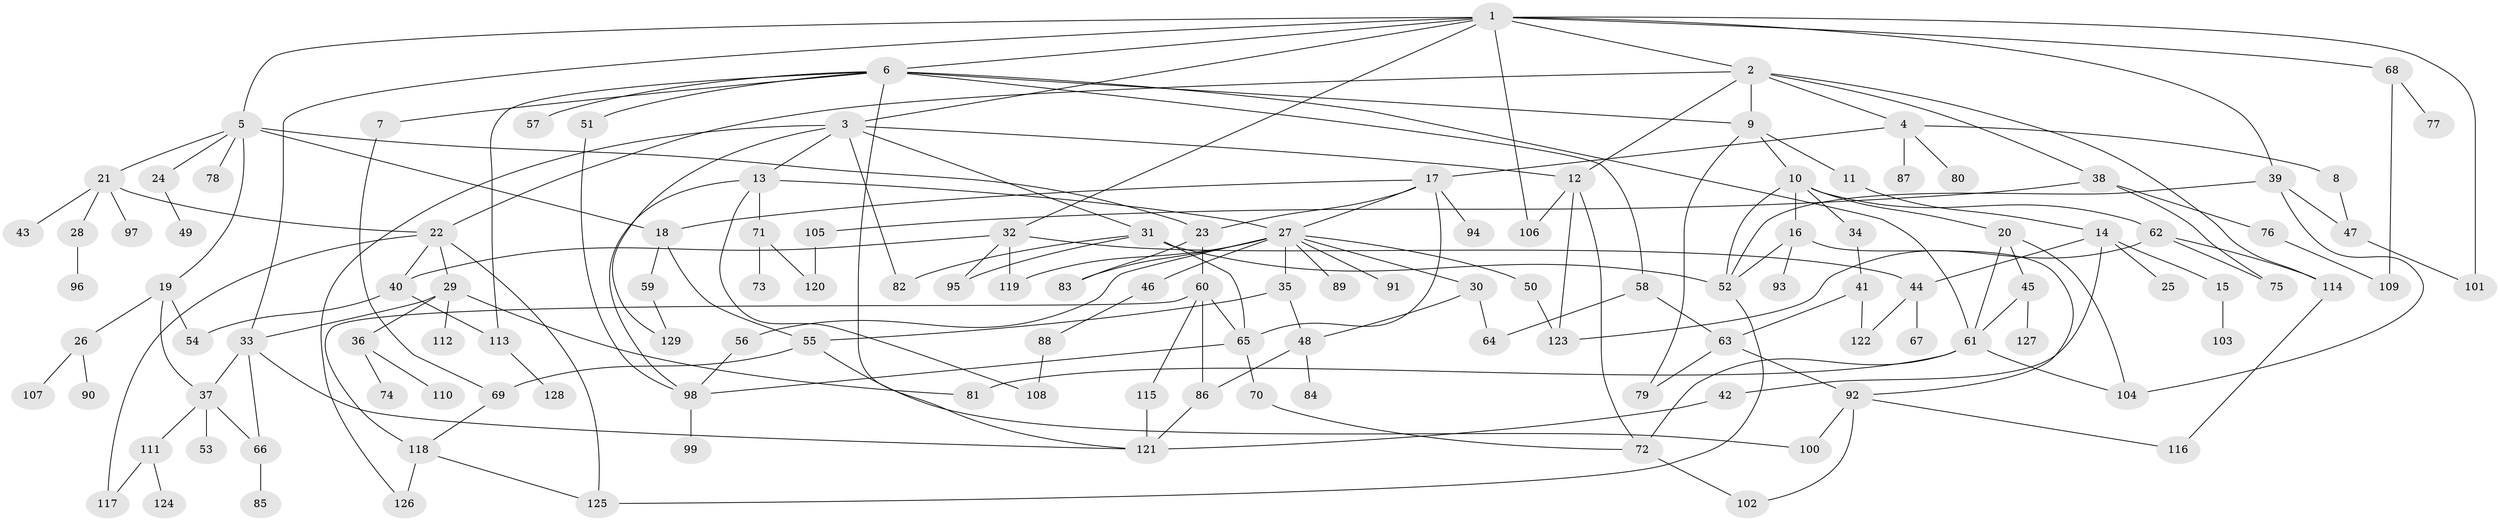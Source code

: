 // coarse degree distribution, {15: 0.011494252873563218, 6: 0.04597701149425287, 4: 0.09195402298850575, 8: 0.034482758620689655, 3: 0.12643678160919541, 2: 0.26436781609195403, 5: 0.13793103448275862, 1: 0.2413793103448276, 9: 0.011494252873563218, 10: 0.011494252873563218, 7: 0.022988505747126436}
// Generated by graph-tools (version 1.1) at 2025/51/02/27/25 19:51:40]
// undirected, 129 vertices, 192 edges
graph export_dot {
graph [start="1"]
  node [color=gray90,style=filled];
  1;
  2;
  3;
  4;
  5;
  6;
  7;
  8;
  9;
  10;
  11;
  12;
  13;
  14;
  15;
  16;
  17;
  18;
  19;
  20;
  21;
  22;
  23;
  24;
  25;
  26;
  27;
  28;
  29;
  30;
  31;
  32;
  33;
  34;
  35;
  36;
  37;
  38;
  39;
  40;
  41;
  42;
  43;
  44;
  45;
  46;
  47;
  48;
  49;
  50;
  51;
  52;
  53;
  54;
  55;
  56;
  57;
  58;
  59;
  60;
  61;
  62;
  63;
  64;
  65;
  66;
  67;
  68;
  69;
  70;
  71;
  72;
  73;
  74;
  75;
  76;
  77;
  78;
  79;
  80;
  81;
  82;
  83;
  84;
  85;
  86;
  87;
  88;
  89;
  90;
  91;
  92;
  93;
  94;
  95;
  96;
  97;
  98;
  99;
  100;
  101;
  102;
  103;
  104;
  105;
  106;
  107;
  108;
  109;
  110;
  111;
  112;
  113;
  114;
  115;
  116;
  117;
  118;
  119;
  120;
  121;
  122;
  123;
  124;
  125;
  126;
  127;
  128;
  129;
  1 -- 2;
  1 -- 3;
  1 -- 5;
  1 -- 6;
  1 -- 32;
  1 -- 33;
  1 -- 39;
  1 -- 68;
  1 -- 101;
  1 -- 106;
  2 -- 4;
  2 -- 9;
  2 -- 22;
  2 -- 38;
  2 -- 114;
  2 -- 12;
  3 -- 12;
  3 -- 13;
  3 -- 31;
  3 -- 82;
  3 -- 126;
  3 -- 129;
  4 -- 8;
  4 -- 17;
  4 -- 80;
  4 -- 87;
  5 -- 18;
  5 -- 19;
  5 -- 21;
  5 -- 24;
  5 -- 78;
  5 -- 23;
  6 -- 7;
  6 -- 51;
  6 -- 57;
  6 -- 58;
  6 -- 121;
  6 -- 9;
  6 -- 113;
  6 -- 61;
  7 -- 69;
  8 -- 47;
  9 -- 10;
  9 -- 11;
  9 -- 79;
  10 -- 16;
  10 -- 20;
  10 -- 34;
  10 -- 52;
  10 -- 62;
  11 -- 14;
  12 -- 106;
  12 -- 123;
  12 -- 72;
  13 -- 27;
  13 -- 71;
  13 -- 108;
  13 -- 98;
  14 -- 15;
  14 -- 25;
  14 -- 42;
  14 -- 44;
  15 -- 103;
  16 -- 92;
  16 -- 93;
  16 -- 52;
  17 -- 23;
  17 -- 65;
  17 -- 94;
  17 -- 27;
  17 -- 18;
  18 -- 59;
  18 -- 55;
  19 -- 26;
  19 -- 37;
  19 -- 54;
  20 -- 45;
  20 -- 61;
  20 -- 104;
  21 -- 28;
  21 -- 43;
  21 -- 97;
  21 -- 22;
  22 -- 29;
  22 -- 117;
  22 -- 40;
  22 -- 125;
  23 -- 60;
  23 -- 83;
  24 -- 49;
  26 -- 90;
  26 -- 107;
  27 -- 30;
  27 -- 35;
  27 -- 46;
  27 -- 50;
  27 -- 56;
  27 -- 89;
  27 -- 91;
  27 -- 119;
  27 -- 83;
  28 -- 96;
  29 -- 36;
  29 -- 112;
  29 -- 33;
  29 -- 81;
  30 -- 48;
  30 -- 64;
  31 -- 82;
  31 -- 95;
  31 -- 52;
  31 -- 65;
  32 -- 40;
  32 -- 119;
  32 -- 44;
  32 -- 95;
  33 -- 37;
  33 -- 66;
  33 -- 121;
  34 -- 41;
  35 -- 55;
  35 -- 48;
  36 -- 74;
  36 -- 110;
  37 -- 53;
  37 -- 111;
  37 -- 66;
  38 -- 75;
  38 -- 76;
  38 -- 105;
  39 -- 104;
  39 -- 47;
  39 -- 52;
  40 -- 54;
  40 -- 113;
  41 -- 63;
  41 -- 122;
  42 -- 121;
  44 -- 67;
  44 -- 122;
  45 -- 61;
  45 -- 127;
  46 -- 88;
  47 -- 101;
  48 -- 84;
  48 -- 86;
  50 -- 123;
  51 -- 98;
  52 -- 125;
  55 -- 69;
  55 -- 100;
  56 -- 98;
  58 -- 64;
  58 -- 63;
  59 -- 129;
  60 -- 115;
  60 -- 118;
  60 -- 86;
  60 -- 65;
  61 -- 81;
  61 -- 72;
  61 -- 104;
  62 -- 75;
  62 -- 123;
  62 -- 114;
  63 -- 92;
  63 -- 79;
  65 -- 70;
  65 -- 98;
  66 -- 85;
  68 -- 77;
  68 -- 109;
  69 -- 118;
  70 -- 72;
  71 -- 73;
  71 -- 120;
  72 -- 102;
  76 -- 109;
  86 -- 121;
  88 -- 108;
  92 -- 100;
  92 -- 102;
  92 -- 116;
  98 -- 99;
  105 -- 120;
  111 -- 124;
  111 -- 117;
  113 -- 128;
  114 -- 116;
  115 -- 121;
  118 -- 125;
  118 -- 126;
}
